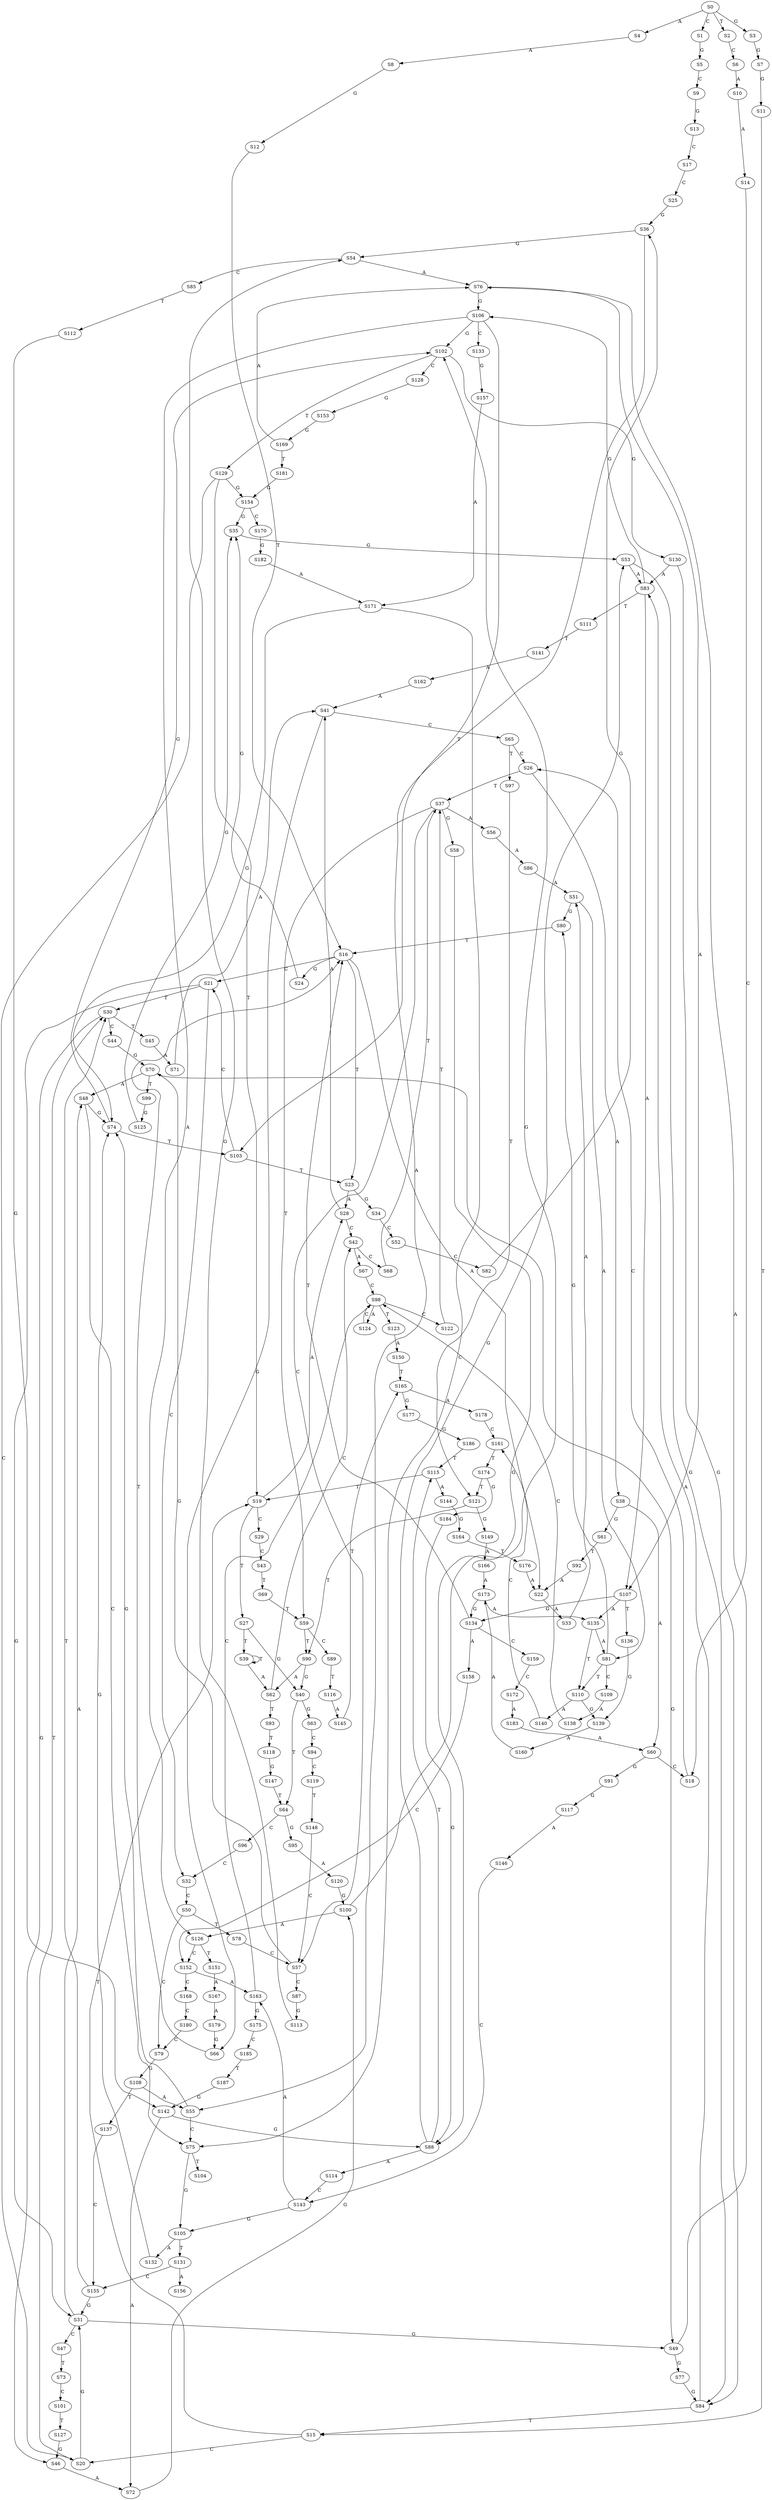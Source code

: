 strict digraph  {
	S0 -> S1 [ label = C ];
	S0 -> S2 [ label = T ];
	S0 -> S3 [ label = G ];
	S0 -> S4 [ label = A ];
	S1 -> S5 [ label = G ];
	S2 -> S6 [ label = C ];
	S3 -> S7 [ label = G ];
	S4 -> S8 [ label = A ];
	S5 -> S9 [ label = C ];
	S6 -> S10 [ label = A ];
	S7 -> S11 [ label = G ];
	S8 -> S12 [ label = G ];
	S9 -> S13 [ label = G ];
	S10 -> S14 [ label = A ];
	S11 -> S15 [ label = T ];
	S12 -> S16 [ label = T ];
	S13 -> S17 [ label = C ];
	S14 -> S18 [ label = C ];
	S15 -> S19 [ label = T ];
	S15 -> S20 [ label = C ];
	S16 -> S21 [ label = C ];
	S16 -> S22 [ label = A ];
	S16 -> S23 [ label = T ];
	S16 -> S24 [ label = G ];
	S17 -> S25 [ label = C ];
	S18 -> S26 [ label = C ];
	S19 -> S27 [ label = T ];
	S19 -> S28 [ label = A ];
	S19 -> S29 [ label = C ];
	S20 -> S30 [ label = T ];
	S20 -> S31 [ label = G ];
	S21 -> S31 [ label = G ];
	S21 -> S32 [ label = C ];
	S21 -> S30 [ label = T ];
	S22 -> S33 [ label = A ];
	S23 -> S34 [ label = G ];
	S23 -> S28 [ label = A ];
	S24 -> S35 [ label = G ];
	S25 -> S36 [ label = G ];
	S26 -> S37 [ label = T ];
	S26 -> S38 [ label = A ];
	S27 -> S39 [ label = T ];
	S27 -> S40 [ label = G ];
	S28 -> S41 [ label = A ];
	S28 -> S42 [ label = C ];
	S29 -> S43 [ label = C ];
	S30 -> S44 [ label = C ];
	S30 -> S45 [ label = T ];
	S30 -> S46 [ label = G ];
	S31 -> S47 [ label = C ];
	S31 -> S48 [ label = A ];
	S31 -> S49 [ label = G ];
	S32 -> S50 [ label = C ];
	S33 -> S51 [ label = A ];
	S34 -> S52 [ label = C ];
	S35 -> S53 [ label = G ];
	S36 -> S54 [ label = G ];
	S36 -> S55 [ label = A ];
	S37 -> S56 [ label = A ];
	S37 -> S57 [ label = C ];
	S37 -> S58 [ label = G ];
	S37 -> S59 [ label = T ];
	S38 -> S60 [ label = A ];
	S38 -> S61 [ label = G ];
	S39 -> S62 [ label = A ];
	S39 -> S39 [ label = T ];
	S40 -> S63 [ label = G ];
	S40 -> S64 [ label = T ];
	S41 -> S65 [ label = C ];
	S41 -> S66 [ label = G ];
	S42 -> S67 [ label = A ];
	S42 -> S68 [ label = C ];
	S43 -> S69 [ label = T ];
	S44 -> S70 [ label = G ];
	S45 -> S71 [ label = A ];
	S46 -> S72 [ label = A ];
	S47 -> S73 [ label = T ];
	S48 -> S74 [ label = G ];
	S48 -> S75 [ label = C ];
	S49 -> S76 [ label = A ];
	S49 -> S77 [ label = G ];
	S50 -> S78 [ label = T ];
	S50 -> S79 [ label = C ];
	S51 -> S80 [ label = G ];
	S51 -> S81 [ label = A ];
	S52 -> S82 [ label = C ];
	S53 -> S83 [ label = A ];
	S53 -> S84 [ label = G ];
	S54 -> S85 [ label = C ];
	S54 -> S76 [ label = A ];
	S55 -> S75 [ label = C ];
	S55 -> S74 [ label = G ];
	S56 -> S86 [ label = A ];
	S57 -> S87 [ label = C ];
	S57 -> S70 [ label = G ];
	S58 -> S88 [ label = G ];
	S59 -> S89 [ label = C ];
	S59 -> S90 [ label = T ];
	S60 -> S91 [ label = G ];
	S60 -> S18 [ label = C ];
	S61 -> S92 [ label = T ];
	S62 -> S42 [ label = C ];
	S62 -> S93 [ label = T ];
	S63 -> S94 [ label = C ];
	S64 -> S95 [ label = G ];
	S64 -> S96 [ label = C ];
	S65 -> S26 [ label = C ];
	S65 -> S97 [ label = T ];
	S66 -> S16 [ label = T ];
	S67 -> S98 [ label = C ];
	S68 -> S37 [ label = T ];
	S69 -> S59 [ label = T ];
	S70 -> S49 [ label = G ];
	S70 -> S99 [ label = T ];
	S70 -> S48 [ label = A ];
	S71 -> S41 [ label = A ];
	S72 -> S100 [ label = G ];
	S73 -> S101 [ label = C ];
	S74 -> S102 [ label = G ];
	S74 -> S103 [ label = T ];
	S75 -> S104 [ label = T ];
	S75 -> S105 [ label = G ];
	S76 -> S106 [ label = G ];
	S76 -> S107 [ label = A ];
	S77 -> S84 [ label = G ];
	S78 -> S57 [ label = C ];
	S79 -> S108 [ label = G ];
	S80 -> S16 [ label = T ];
	S81 -> S80 [ label = G ];
	S81 -> S109 [ label = C ];
	S81 -> S110 [ label = T ];
	S82 -> S36 [ label = G ];
	S83 -> S106 [ label = G ];
	S83 -> S111 [ label = T ];
	S83 -> S107 [ label = A ];
	S84 -> S15 [ label = T ];
	S84 -> S83 [ label = A ];
	S85 -> S112 [ label = T ];
	S86 -> S51 [ label = A ];
	S87 -> S113 [ label = G ];
	S88 -> S114 [ label = A ];
	S88 -> S115 [ label = T ];
	S88 -> S53 [ label = G ];
	S89 -> S116 [ label = T ];
	S90 -> S40 [ label = G ];
	S90 -> S62 [ label = A ];
	S91 -> S117 [ label = G ];
	S92 -> S22 [ label = A ];
	S93 -> S118 [ label = T ];
	S94 -> S119 [ label = C ];
	S95 -> S120 [ label = A ];
	S96 -> S32 [ label = C ];
	S97 -> S121 [ label = T ];
	S98 -> S122 [ label = C ];
	S98 -> S123 [ label = T ];
	S98 -> S124 [ label = A ];
	S99 -> S125 [ label = G ];
	S100 -> S102 [ label = G ];
	S100 -> S126 [ label = A ];
	S101 -> S127 [ label = T ];
	S102 -> S128 [ label = C ];
	S102 -> S129 [ label = T ];
	S102 -> S130 [ label = G ];
	S103 -> S23 [ label = T ];
	S103 -> S21 [ label = C ];
	S105 -> S131 [ label = T ];
	S105 -> S132 [ label = A ];
	S106 -> S133 [ label = C ];
	S106 -> S103 [ label = T ];
	S106 -> S126 [ label = A ];
	S106 -> S102 [ label = G ];
	S107 -> S134 [ label = G ];
	S107 -> S135 [ label = A ];
	S107 -> S136 [ label = T ];
	S108 -> S137 [ label = T ];
	S108 -> S55 [ label = A ];
	S109 -> S138 [ label = A ];
	S110 -> S139 [ label = G ];
	S110 -> S140 [ label = A ];
	S111 -> S141 [ label = T ];
	S112 -> S142 [ label = G ];
	S113 -> S54 [ label = G ];
	S114 -> S143 [ label = C ];
	S115 -> S19 [ label = T ];
	S115 -> S144 [ label = A ];
	S116 -> S145 [ label = A ];
	S117 -> S146 [ label = A ];
	S118 -> S147 [ label = G ];
	S119 -> S148 [ label = T ];
	S120 -> S100 [ label = G ];
	S121 -> S90 [ label = T ];
	S121 -> S149 [ label = G ];
	S122 -> S37 [ label = T ];
	S123 -> S150 [ label = A ];
	S124 -> S98 [ label = C ];
	S125 -> S35 [ label = G ];
	S126 -> S151 [ label = T ];
	S126 -> S152 [ label = C ];
	S127 -> S46 [ label = G ];
	S128 -> S153 [ label = G ];
	S129 -> S154 [ label = G ];
	S129 -> S20 [ label = C ];
	S129 -> S19 [ label = T ];
	S130 -> S83 [ label = A ];
	S130 -> S84 [ label = G ];
	S131 -> S155 [ label = C ];
	S131 -> S156 [ label = A ];
	S132 -> S74 [ label = G ];
	S133 -> S157 [ label = G ];
	S134 -> S16 [ label = T ];
	S134 -> S158 [ label = A ];
	S134 -> S159 [ label = C ];
	S135 -> S110 [ label = T ];
	S135 -> S81 [ label = A ];
	S136 -> S139 [ label = G ];
	S137 -> S155 [ label = C ];
	S138 -> S98 [ label = C ];
	S139 -> S160 [ label = A ];
	S140 -> S161 [ label = C ];
	S141 -> S162 [ label = A ];
	S142 -> S88 [ label = G ];
	S142 -> S72 [ label = A ];
	S143 -> S105 [ label = G ];
	S143 -> S163 [ label = A ];
	S144 -> S164 [ label = G ];
	S145 -> S165 [ label = T ];
	S146 -> S143 [ label = C ];
	S147 -> S64 [ label = T ];
	S148 -> S57 [ label = C ];
	S149 -> S166 [ label = A ];
	S150 -> S165 [ label = T ];
	S151 -> S167 [ label = A ];
	S152 -> S168 [ label = C ];
	S152 -> S163 [ label = A ];
	S153 -> S169 [ label = G ];
	S154 -> S170 [ label = C ];
	S154 -> S35 [ label = G ];
	S155 -> S31 [ label = G ];
	S155 -> S30 [ label = T ];
	S157 -> S171 [ label = A ];
	S158 -> S152 [ label = C ];
	S159 -> S172 [ label = C ];
	S160 -> S173 [ label = A ];
	S161 -> S174 [ label = T ];
	S162 -> S41 [ label = A ];
	S163 -> S98 [ label = C ];
	S163 -> S175 [ label = G ];
	S164 -> S176 [ label = T ];
	S165 -> S177 [ label = G ];
	S165 -> S178 [ label = A ];
	S166 -> S173 [ label = A ];
	S167 -> S179 [ label = A ];
	S168 -> S180 [ label = C ];
	S169 -> S181 [ label = T ];
	S169 -> S76 [ label = A ];
	S170 -> S182 [ label = G ];
	S171 -> S75 [ label = C ];
	S171 -> S74 [ label = G ];
	S172 -> S183 [ label = A ];
	S173 -> S134 [ label = G ];
	S173 -> S135 [ label = A ];
	S174 -> S121 [ label = T ];
	S174 -> S184 [ label = G ];
	S175 -> S185 [ label = C ];
	S176 -> S22 [ label = A ];
	S177 -> S186 [ label = G ];
	S178 -> S161 [ label = C ];
	S179 -> S66 [ label = G ];
	S180 -> S79 [ label = C ];
	S181 -> S154 [ label = G ];
	S182 -> S171 [ label = A ];
	S183 -> S60 [ label = A ];
	S184 -> S88 [ label = G ];
	S185 -> S187 [ label = T ];
	S186 -> S115 [ label = T ];
	S187 -> S142 [ label = G ];
}
